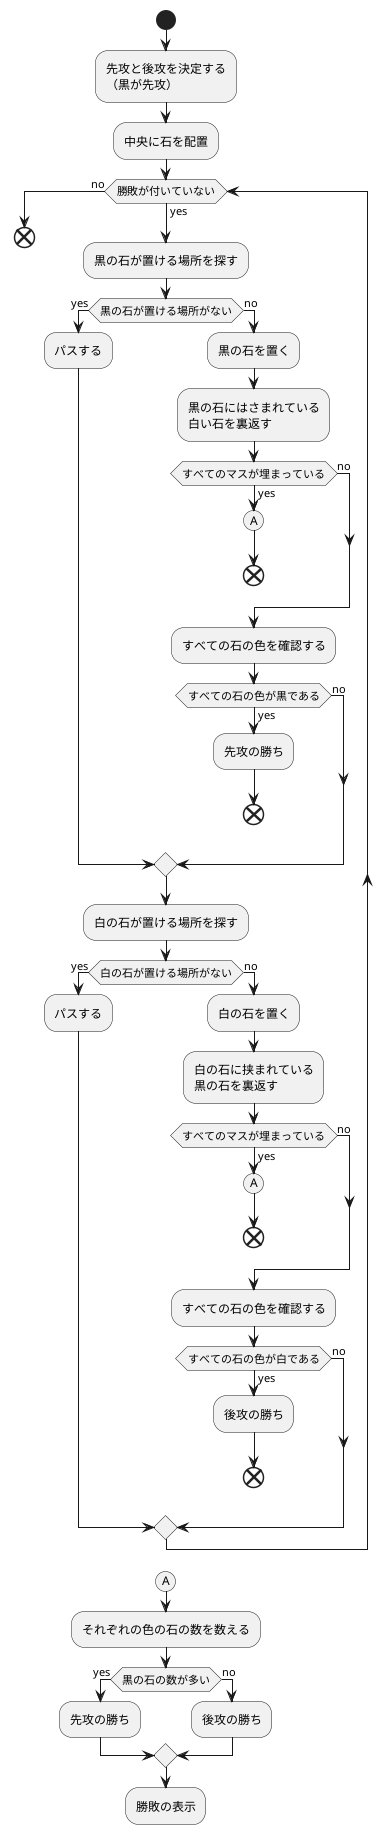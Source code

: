 @startuml flowchart
start
:先攻と後攻を決定する
（黒が先攻）;
:中央に石を配置;
while (勝敗が付いていない) is (yes)
    :黒の石が置ける場所を探す;
    if(黒の石が置ける場所がない) then(yes)
        :パスする;
    else (no)
        :黒の石を置く;
        :黒の石にはさまれている
        白い石を裏返す;
        if(すべてのマスが埋まっている) then(yes)
            (A)
            end
        else (no)
        endif
        :すべての石の色を確認する;
        if(すべての石の色が黒である) then(yes)
            :先攻の勝ち;
            end
        else (no)
        endif
    endif

    :白の石が置ける場所を探す;
    if(白の石が置ける場所がない) then(yes)
        :パスする;
    else (no)
        :白の石を置く;
        :白の石に挟まれている
        黒の石を裏返す;
        if(すべてのマスが埋まっている) then(yes)
            (A)
            end
        else (no)
        endif
        :すべての石の色を確認する;
        if(すべての石の色が白である) then(yes)
            :後攻の勝ち;
            end
        else (no)
        endif
    endif
endwhile (no)
end

detach
(A)
:それぞれの色の石の数を数える;
if(黒の石の数が多い) then(yes)
    :先攻の勝ち;
else (no)
    :後攻の勝ち;
endif
:勝敗の表示;
@enduml